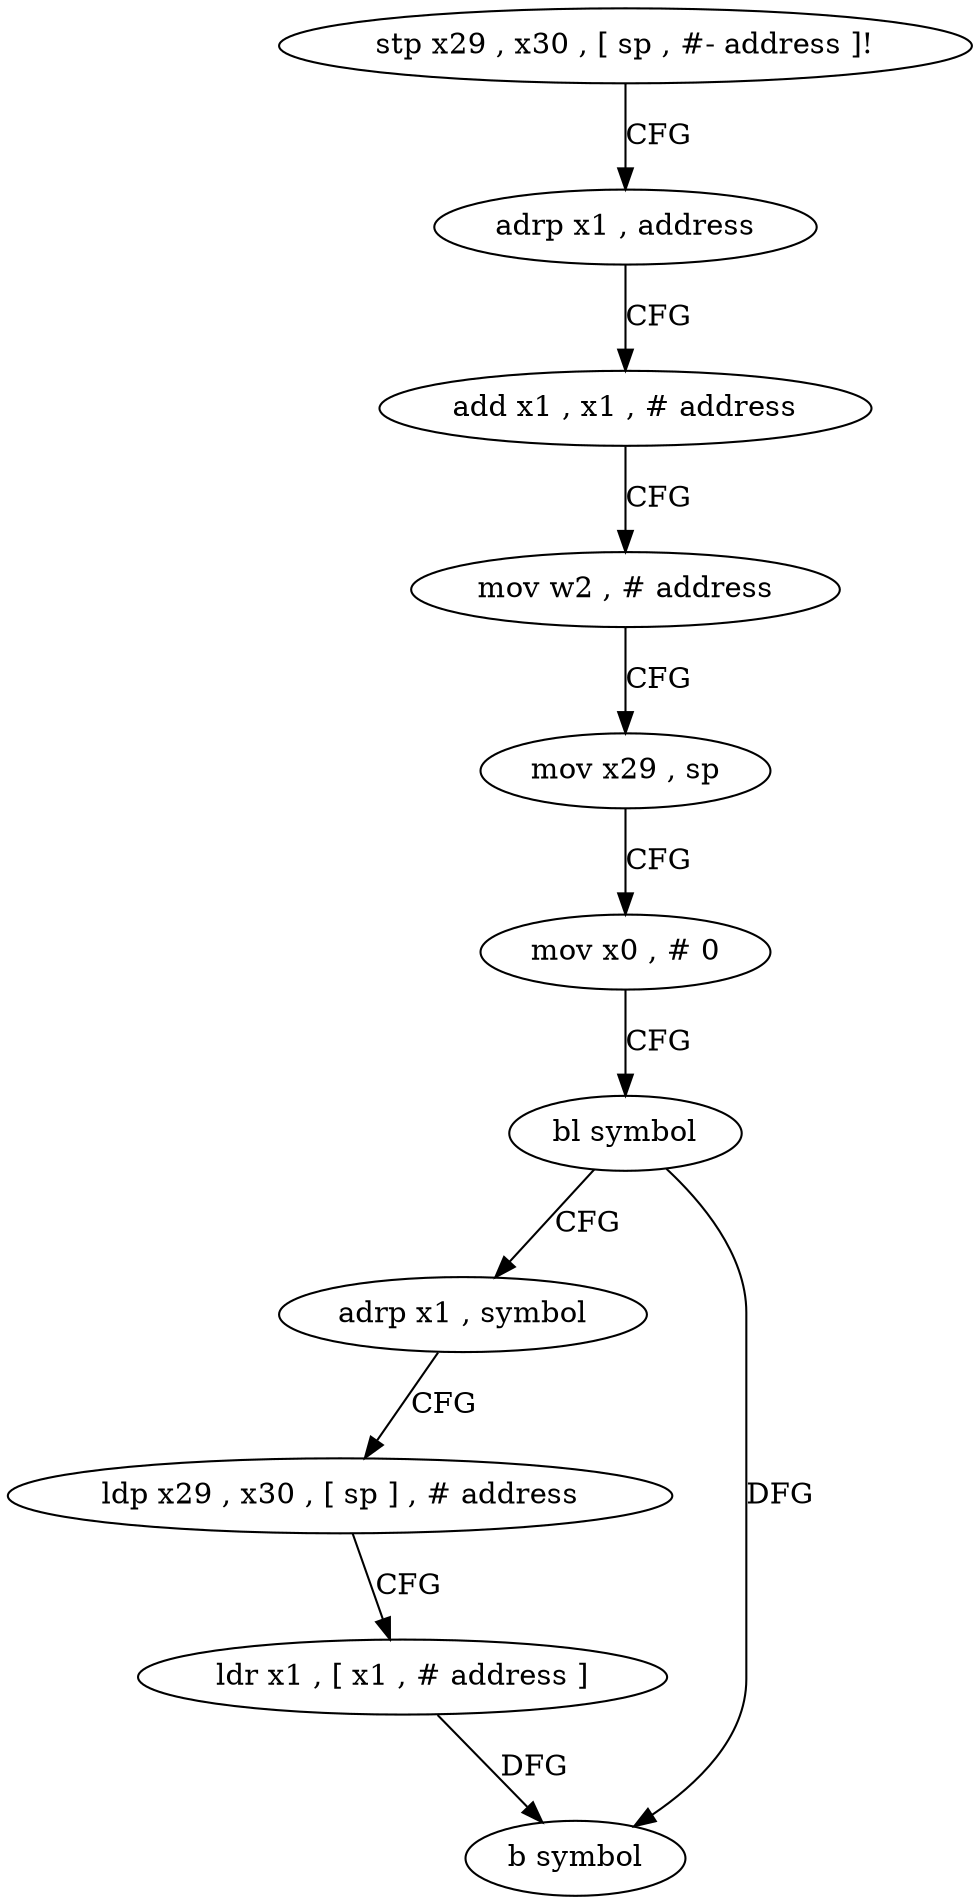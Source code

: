 digraph "func" {
"4213816" [label = "stp x29 , x30 , [ sp , #- address ]!" ]
"4213820" [label = "adrp x1 , address" ]
"4213824" [label = "add x1 , x1 , # address" ]
"4213828" [label = "mov w2 , # address" ]
"4213832" [label = "mov x29 , sp" ]
"4213836" [label = "mov x0 , # 0" ]
"4213840" [label = "bl symbol" ]
"4213844" [label = "adrp x1 , symbol" ]
"4213848" [label = "ldp x29 , x30 , [ sp ] , # address" ]
"4213852" [label = "ldr x1 , [ x1 , # address ]" ]
"4213856" [label = "b symbol" ]
"4213816" -> "4213820" [ label = "CFG" ]
"4213820" -> "4213824" [ label = "CFG" ]
"4213824" -> "4213828" [ label = "CFG" ]
"4213828" -> "4213832" [ label = "CFG" ]
"4213832" -> "4213836" [ label = "CFG" ]
"4213836" -> "4213840" [ label = "CFG" ]
"4213840" -> "4213844" [ label = "CFG" ]
"4213840" -> "4213856" [ label = "DFG" ]
"4213844" -> "4213848" [ label = "CFG" ]
"4213848" -> "4213852" [ label = "CFG" ]
"4213852" -> "4213856" [ label = "DFG" ]
}
